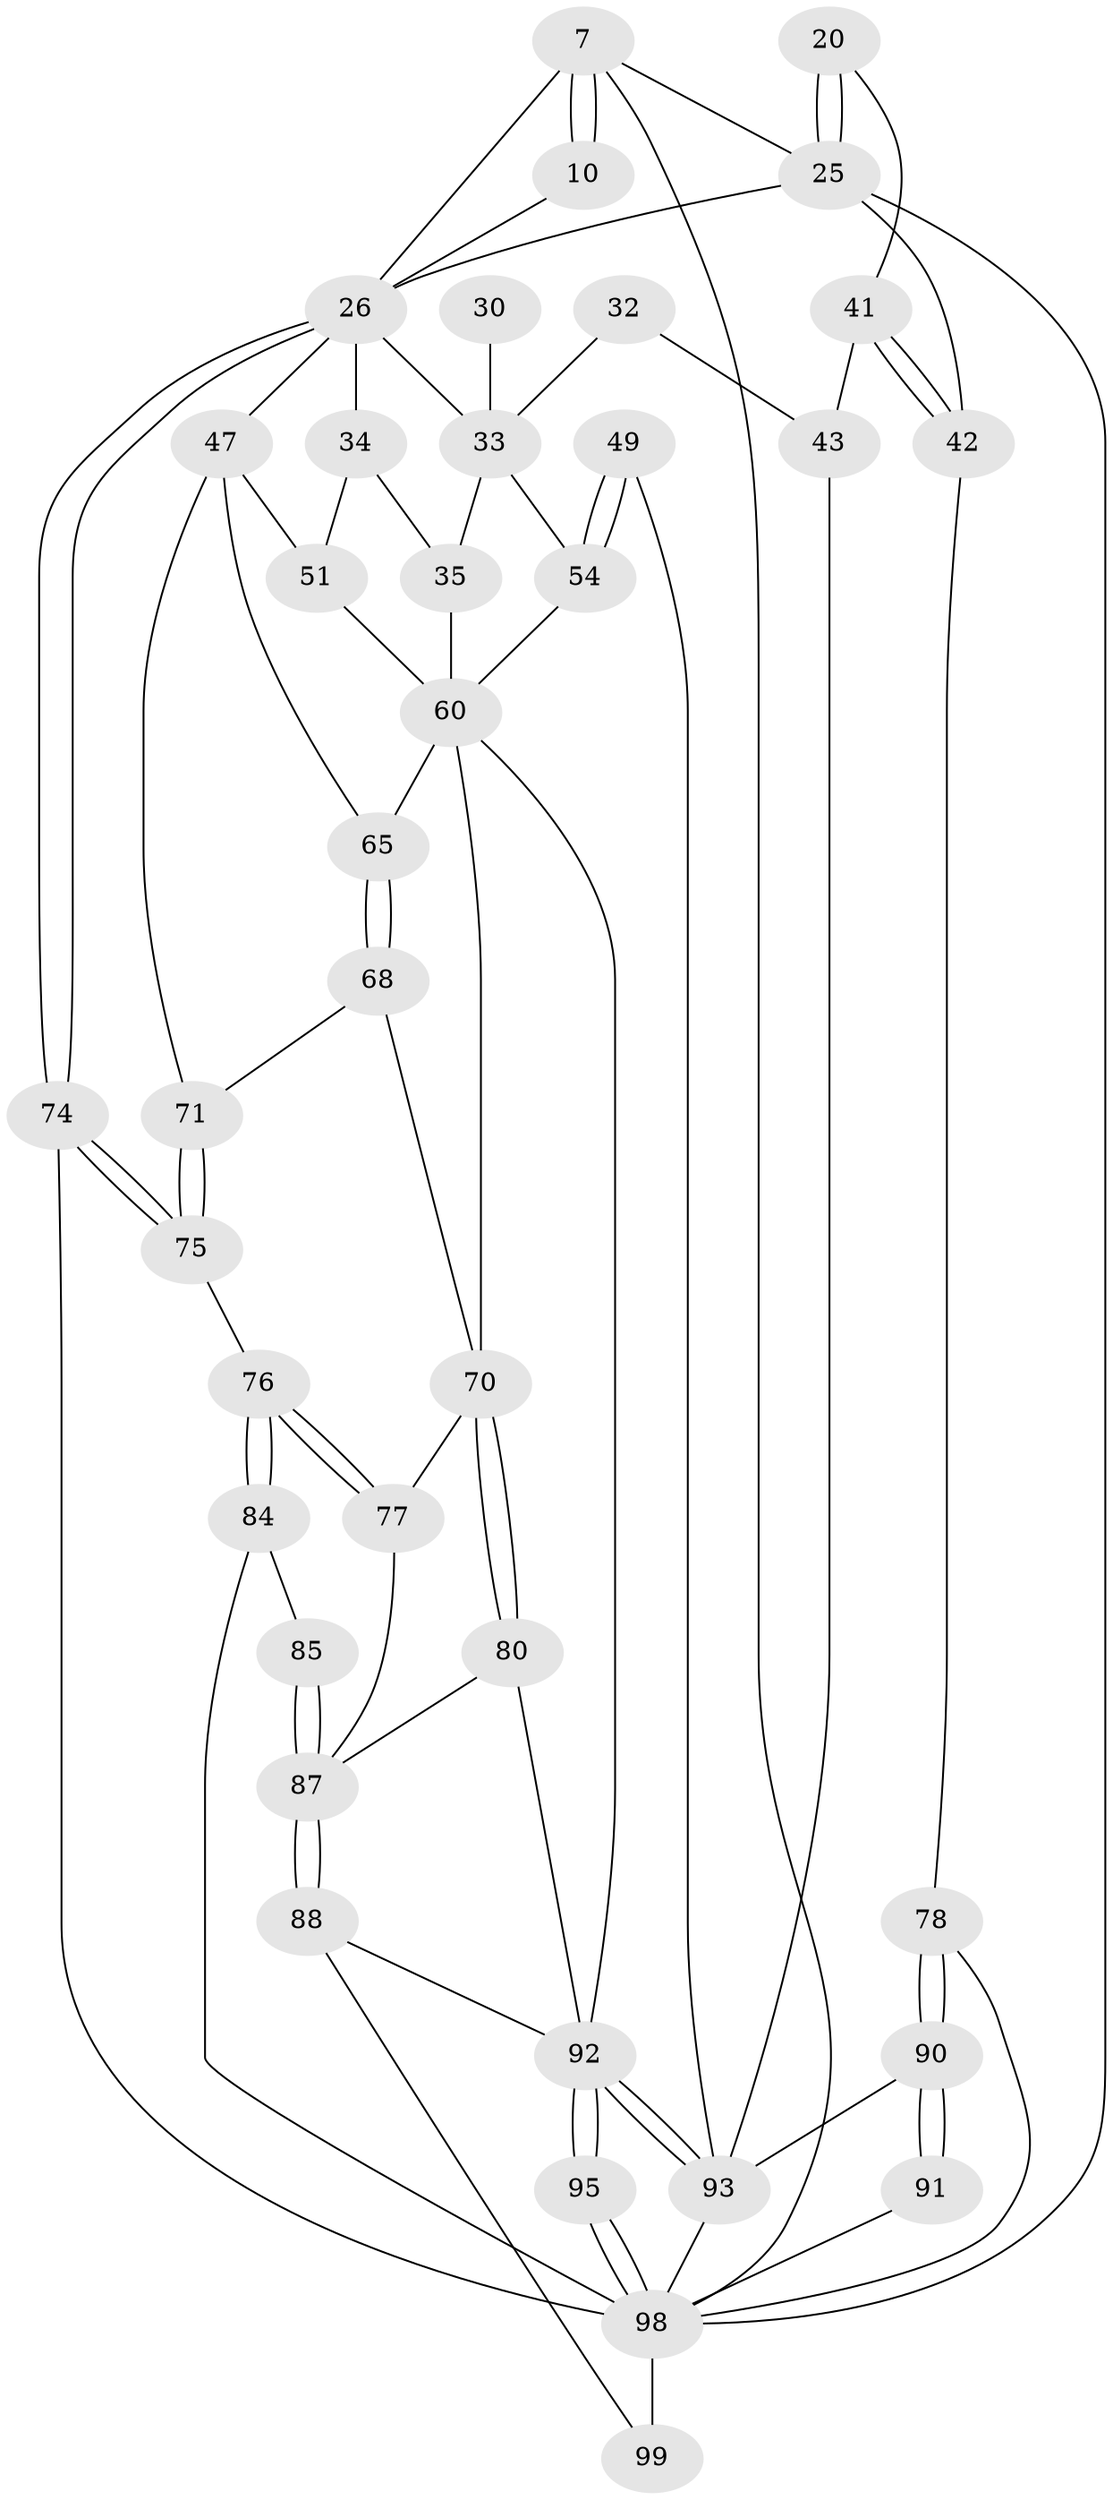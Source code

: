 // original degree distribution, {3: 0.020202020202020204, 6: 0.21212121212121213, 4: 0.24242424242424243, 5: 0.5252525252525253}
// Generated by graph-tools (version 1.1) at 2025/04/03/04/25 22:04:49]
// undirected, 39 vertices, 84 edges
graph export_dot {
graph [start="1"]
  node [color=gray90,style=filled];
  7 [pos="+0.9066433740161963+0.10553777122138962",super="+1+2"];
  10 [pos="+1+0"];
  20 [pos="+0.13566647898027895+0.14666256183772425"];
  25 [pos="+0+0",super="+3"];
  26 [pos="+1+0.4027394939094109",super="+24+8+9+11+6"];
  30 [pos="+0.4671445219501744+0.28104728987579347"];
  32 [pos="+0.39443656422215234+0.37654331793114004",super="+17"];
  33 [pos="+0.5021898882170659+0.39707699535454455",super="+22+31+23"];
  34 [pos="+0.6768752258610018+0.2882900355847343",super="+14+12"];
  35 [pos="+0.6191482258436464+0.38646930391738576",super="+21"];
  41 [pos="+0.052222207096937284+0.3589365475783796",super="+19"];
  42 [pos="+0+0.44522574602043197"];
  43 [pos="+0.24592905798780088+0.45468834884700005",super="+40+39"];
  47 [pos="+0.8159535997319437+0.40464657532791093",super="+29+28+27"];
  49 [pos="+0.4761326985459892+0.5138885907001098"];
  51 [pos="+0.8346916922715346+0.4829267197472586",super="+45+44+46"];
  54 [pos="+0.5726472324301181+0.5824426019631521",super="+37+38"];
  60 [pos="+0.7963788328402288+0.5439529142743931",super="+55+57+58+48"];
  65 [pos="+0.8668333044165843+0.5939221584076919",super="+59"];
  68 [pos="+0.8658068212430126+0.6091764429833234"];
  70 [pos="+0.7173244243568175+0.6361239161963447",super="+69"];
  71 [pos="+0.9391033427973192+0.6501556164178187"];
  74 [pos="+1+0.8979094119470482"];
  75 [pos="+0.9421600599614877+0.7032785652379346"];
  76 [pos="+0.8922778856634186+0.7259613205517194"];
  77 [pos="+0.8335532157416404+0.6923201024898322"];
  78 [pos="+0+1",super="+64"];
  80 [pos="+0.7367709220708052+0.7217586456560011"];
  84 [pos="+0.8748621971792323+0.8329710062582728"];
  85 [pos="+0.8497074550652425+0.8443421990826034"];
  87 [pos="+0.7685732060301661+0.897355403567888",super="+83+82"];
  88 [pos="+0.7640950399162225+0.902506392005694"];
  90 [pos="+0.03579986910986097+0.8844734832905689",super="+63+62"];
  91 [pos="+0.20583286125026326+0.8733686054241245"];
  92 [pos="+0.42726262390322267+0.955342402056514",super="+67+89"];
  93 [pos="+0.29605646400464225+0.8956620303233276",super="+61+53+52"];
  95 [pos="+0.45770620771342196+1"];
  98 [pos="+0.45507248166510544+1",super="+97+86"];
  99 [pos="+0.8456235694455515+1",super="+96"];
  7 -- 10 [weight=2];
  7 -- 10;
  7 -- 25;
  7 -- 26;
  7 -- 98;
  10 -- 26;
  20 -- 25 [weight=2];
  20 -- 25;
  20 -- 41;
  25 -- 42;
  25 -- 98;
  25 -- 26;
  26 -- 74;
  26 -- 74;
  26 -- 47 [weight=2];
  26 -- 34 [weight=2];
  26 -- 33;
  30 -- 33 [weight=3];
  32 -- 43 [weight=2];
  32 -- 33 [weight=2];
  33 -- 54;
  33 -- 35;
  34 -- 35 [weight=2];
  34 -- 51 [weight=2];
  35 -- 60;
  41 -- 42;
  41 -- 42;
  41 -- 43 [weight=2];
  42 -- 78;
  43 -- 93 [weight=2];
  47 -- 51 [weight=2];
  47 -- 71;
  47 -- 65;
  49 -- 54 [weight=2];
  49 -- 54;
  49 -- 93;
  51 -- 60 [weight=2];
  54 -- 60 [weight=2];
  60 -- 65 [weight=2];
  60 -- 70;
  60 -- 92;
  65 -- 68;
  65 -- 68;
  68 -- 71;
  68 -- 70;
  70 -- 80;
  70 -- 80;
  70 -- 77;
  71 -- 75;
  71 -- 75;
  74 -- 75;
  74 -- 75;
  74 -- 98;
  75 -- 76;
  76 -- 77;
  76 -- 77;
  76 -- 84;
  76 -- 84;
  77 -- 87;
  78 -- 90 [weight=2];
  78 -- 90;
  78 -- 98;
  80 -- 87;
  80 -- 92;
  84 -- 85;
  84 -- 98;
  85 -- 87 [weight=2];
  85 -- 87;
  87 -- 88;
  87 -- 88;
  88 -- 99;
  88 -- 92;
  90 -- 91 [weight=2];
  90 -- 91;
  90 -- 93;
  91 -- 98;
  92 -- 93 [weight=2];
  92 -- 93;
  92 -- 95 [weight=2];
  92 -- 95;
  93 -- 98;
  95 -- 98;
  95 -- 98;
  98 -- 99 [weight=3];
}

